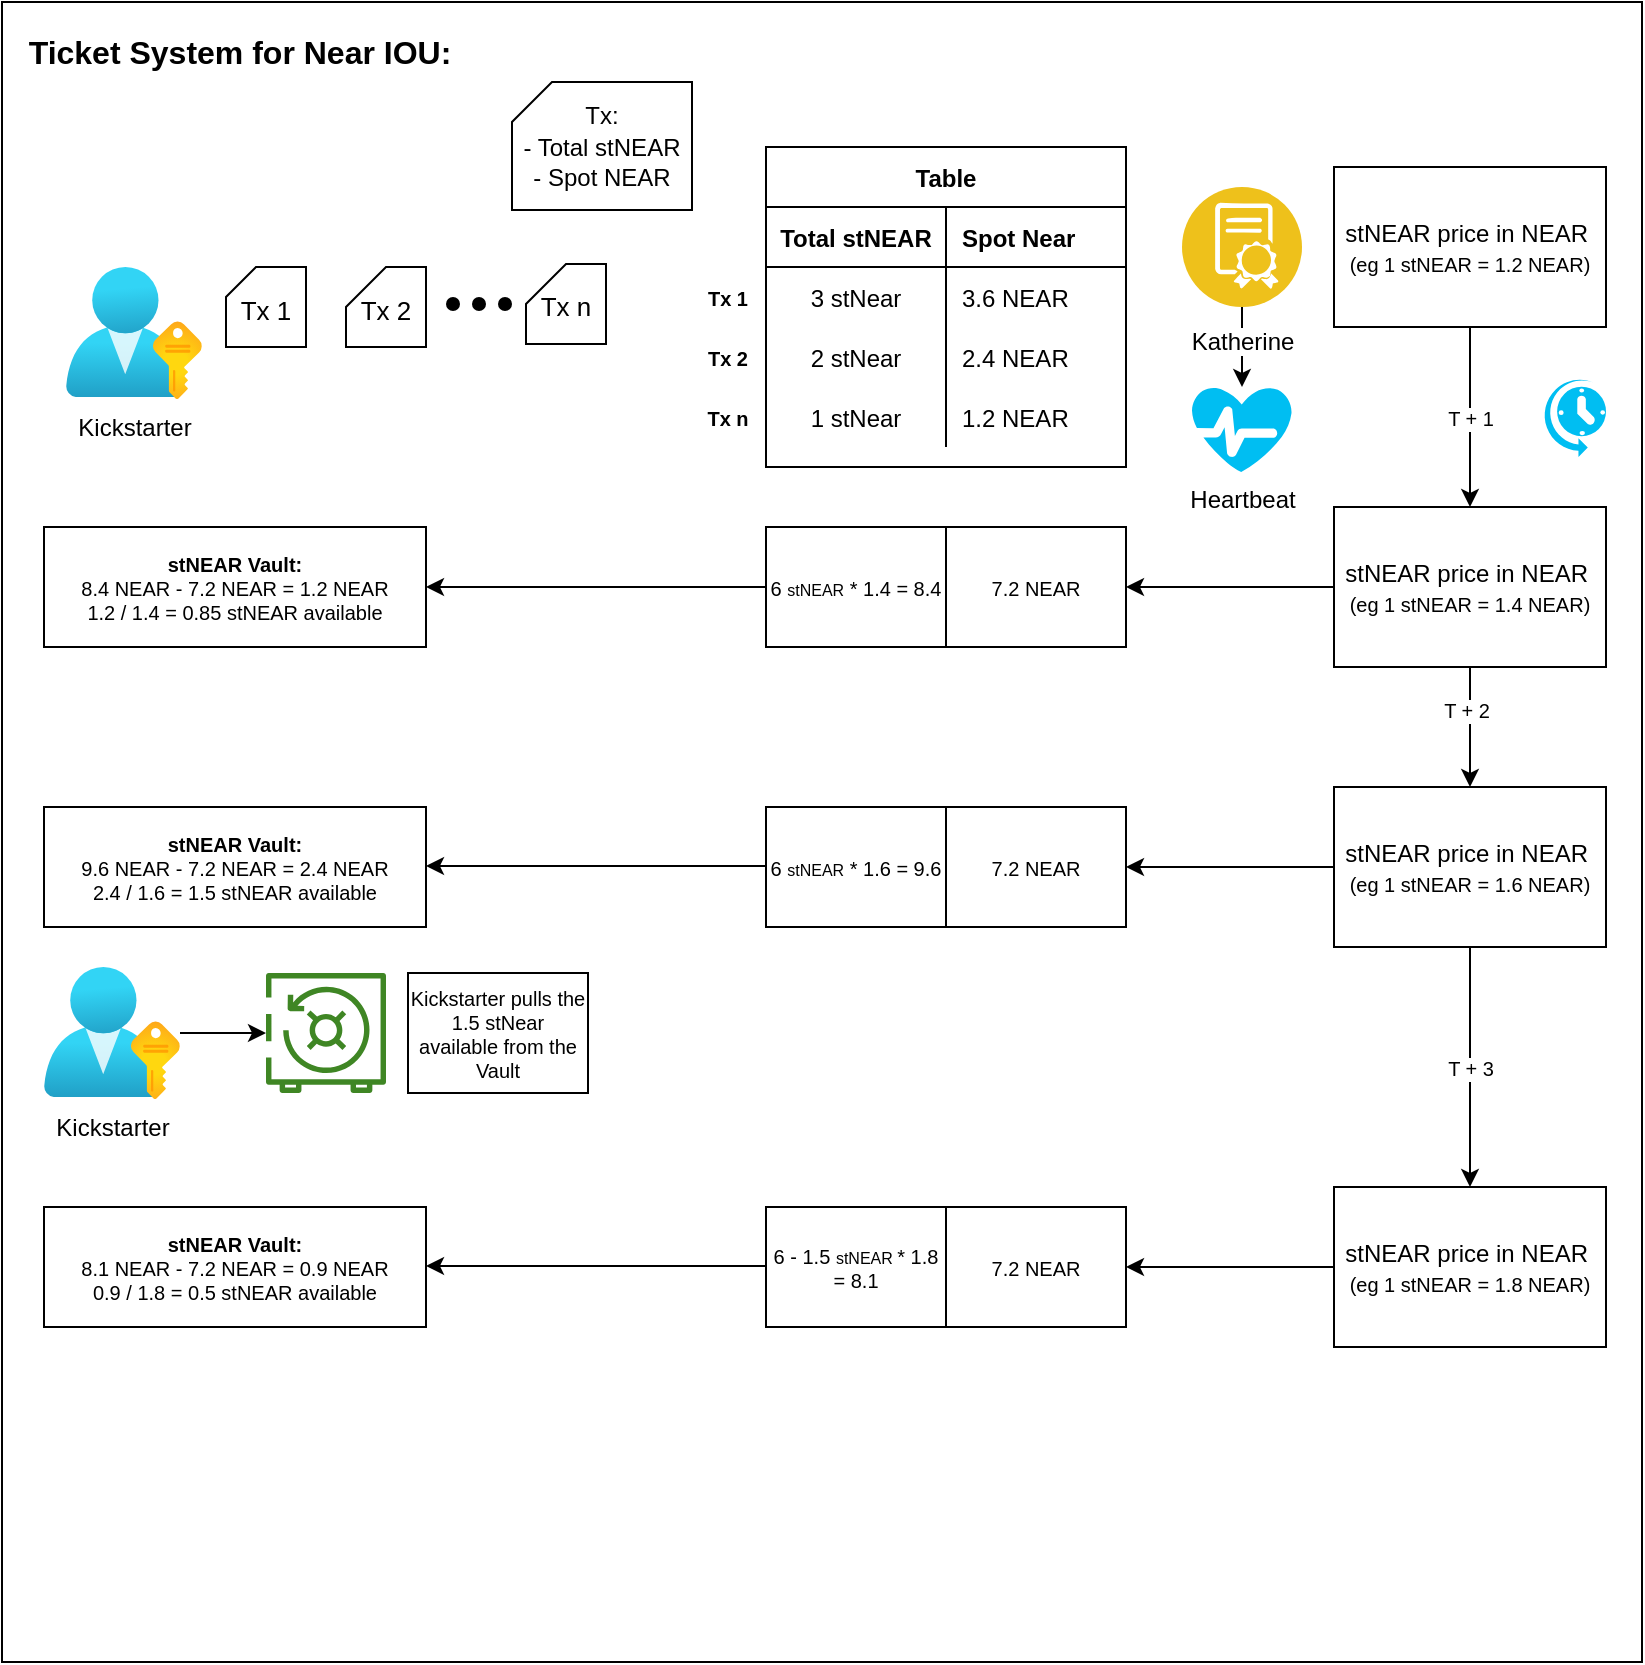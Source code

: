 <mxfile>
    <diagram id="XC00JsIuWT35b7Nw18Tt" name="Page-1">
        <mxGraphModel dx="1524" dy="1235" grid="1" gridSize="10" guides="1" tooltips="1" connect="1" arrows="1" fold="1" page="1" pageScale="1" pageWidth="850" pageHeight="1100" math="0" shadow="0">
            <root>
                <mxCell id="0"/>
                <mxCell id="1" parent="0"/>
                <mxCell id="113" value="" style="rounded=0;whiteSpace=wrap;html=1;fillColor=#FFFFFF;" vertex="1" parent="1">
                    <mxGeometry x="20" y="40" width="820" height="830" as="geometry"/>
                </mxCell>
                <mxCell id="57" value="&lt;font style=&quot;font-size: 16px&quot;&gt;&lt;b&gt;Ticket System for Near IOU:&lt;/b&gt;&lt;/font&gt;" style="text;html=1;strokeColor=none;fillColor=none;align=center;verticalAlign=middle;whiteSpace=wrap;rounded=0;fontColor=#000000;" vertex="1" parent="1">
                    <mxGeometry x="29" y="50" width="220" height="30" as="geometry"/>
                </mxCell>
                <mxCell id="58" value="&lt;font color=&quot;#000000&quot; style=&quot;background-color: rgb(255 , 255 , 255)&quot;&gt;Kickstarter&lt;/font&gt;" style="aspect=fixed;html=1;points=[];align=center;image;fontSize=12;image=img/lib/azure2/azure_stack/User_Subscriptions.svg;" vertex="1" parent="1">
                    <mxGeometry x="52" y="172.5" width="68" height="66" as="geometry"/>
                </mxCell>
                <mxCell id="59" value="&lt;font style=&quot;font-size: 13px&quot;&gt;Tx 1&lt;/font&gt;" style="shape=card;whiteSpace=wrap;html=1;fontSize=16;size=15;fontColor=#000000;labelBackgroundColor=none;labelBorderColor=none;fillColor=#FFFFFF;strokeColor=#000000;" vertex="1" parent="1">
                    <mxGeometry x="132" y="172.5" width="40" height="40" as="geometry"/>
                </mxCell>
                <mxCell id="60" value="&lt;font style=&quot;font-size: 13px&quot;&gt;Tx 2&lt;/font&gt;" style="shape=card;whiteSpace=wrap;html=1;fontSize=16;size=20;strokeColor=#000000;fillColor=#FFFFFF;fontColor=#000000;" vertex="1" parent="1">
                    <mxGeometry x="192" y="172.5" width="40" height="40" as="geometry"/>
                </mxCell>
                <mxCell id="61" value="&lt;font style=&quot;font-size: 13px&quot;&gt;Tx n&lt;/font&gt;" style="shape=card;whiteSpace=wrap;html=1;fontSize=16;size=20;fontColor=#000000;strokeColor=#000000;fillColor=#FFFFFF;" vertex="1" parent="1">
                    <mxGeometry x="282" y="171" width="40" height="40" as="geometry"/>
                </mxCell>
                <mxCell id="62" value="&lt;font style=&quot;font-size: 12px&quot;&gt;Tx:&lt;br&gt;- Total stNEAR&lt;br&gt;- Spot NEAR&lt;/font&gt;" style="shape=card;whiteSpace=wrap;html=1;fontSize=13;size=20;fillColor=#FFFFFF;strokeColor=#000000;fontColor=#000000;" vertex="1" parent="1">
                    <mxGeometry x="275" y="80" width="90" height="64" as="geometry"/>
                </mxCell>
                <mxCell id="112" value="" style="edgeStyle=none;html=1;fontColor=#000000;" edge="1" parent="1" source="63" target="79">
                    <mxGeometry relative="1" as="geometry"/>
                </mxCell>
                <mxCell id="63" value="&lt;font color=&quot;#000000&quot; style=&quot;background-color: rgb(255 , 255 , 255)&quot;&gt;Katherine&lt;/font&gt;" style="aspect=fixed;perimeter=ellipsePerimeter;html=1;align=center;shadow=0;dashed=0;fontColor=#FFFFFF;labelBackgroundColor=#ffffff;fontSize=12;spacingTop=3;image;image=img/lib/ibm/blockchain/smart_contract.svg;" vertex="1" parent="1">
                    <mxGeometry x="610" y="132.5" width="60" height="60" as="geometry"/>
                </mxCell>
                <mxCell id="64" value="&lt;span style=&quot;background-color: rgb(255 , 255 , 255)&quot;&gt;T + 1&lt;/span&gt;" style="edgeStyle=none;html=1;fontSize=10;fontColor=#000000;strokeColor=#000000;" edge="1" parent="1" source="65" target="90">
                    <mxGeometry relative="1" as="geometry"/>
                </mxCell>
                <mxCell id="65" value="stNEAR price in NEAR&amp;nbsp;&lt;br&gt;&lt;font style=&quot;font-size: 10px&quot;&gt;(&lt;font style=&quot;font-size: 10px&quot;&gt;eg 1 stNEAR = 1.2 NEAR&lt;/font&gt;)&lt;/font&gt;" style="whiteSpace=wrap;html=1;fontSize=12;fontColor=#000000;labelBackgroundColor=none;fillColor=#FFFFFF;strokeColor=#000000;" vertex="1" parent="1">
                    <mxGeometry x="686" y="122.5" width="136" height="80" as="geometry"/>
                </mxCell>
                <mxCell id="66" value="Table" style="shape=table;startSize=30;container=1;collapsible=1;childLayout=tableLayout;fixedRows=1;rowLines=0;fontStyle=1;align=center;resizeLast=1;fontSize=12;fontColor=#000000;labelBackgroundColor=none;fillColor=#FFFFFF;strokeColor=#000000;" vertex="1" parent="1">
                    <mxGeometry x="402" y="112.5" width="180" height="160" as="geometry">
                        <mxRectangle x="390" y="900" width="60" height="30" as="alternateBounds"/>
                    </mxGeometry>
                </mxCell>
                <mxCell id="67" value="" style="shape=partialRectangle;collapsible=0;dropTarget=0;pointerEvents=0;fillColor=none;top=0;left=0;bottom=1;right=0;points=[[0,0.5],[1,0.5]];portConstraint=eastwest;fontSize=12;fontColor=#FFFFFF;" vertex="1" parent="66">
                    <mxGeometry y="30" width="180" height="30" as="geometry"/>
                </mxCell>
                <mxCell id="68" value="Total stNEAR" style="shape=partialRectangle;connectable=0;fillColor=none;top=0;left=0;bottom=0;right=0;fontStyle=1;overflow=hidden;fontSize=12;fontColor=#000000;labelBackgroundColor=#FFFFFF;" vertex="1" parent="67">
                    <mxGeometry width="90" height="30" as="geometry">
                        <mxRectangle width="90" height="30" as="alternateBounds"/>
                    </mxGeometry>
                </mxCell>
                <mxCell id="69" value="Spot Near" style="shape=partialRectangle;connectable=0;fillColor=none;top=0;left=0;bottom=0;right=0;align=left;spacingLeft=6;fontStyle=1;overflow=hidden;fontSize=12;fontColor=#000000;labelBackgroundColor=#FFFFFF;" vertex="1" parent="67">
                    <mxGeometry x="90" width="90" height="30" as="geometry">
                        <mxRectangle width="90" height="30" as="alternateBounds"/>
                    </mxGeometry>
                </mxCell>
                <mxCell id="70" value="" style="shape=partialRectangle;collapsible=0;dropTarget=0;pointerEvents=0;fillColor=none;top=0;left=0;bottom=0;right=0;points=[[0,0.5],[1,0.5]];portConstraint=eastwest;fontSize=12;fontColor=#FFFFFF;" vertex="1" parent="66">
                    <mxGeometry y="60" width="180" height="30" as="geometry"/>
                </mxCell>
                <mxCell id="71" value="3 stNear" style="shape=partialRectangle;connectable=0;fillColor=none;top=0;left=0;bottom=0;right=0;editable=1;overflow=hidden;fontSize=12;fontColor=#000000;labelBackgroundColor=#FFFFFF;" vertex="1" parent="70">
                    <mxGeometry width="90" height="30" as="geometry">
                        <mxRectangle width="90" height="30" as="alternateBounds"/>
                    </mxGeometry>
                </mxCell>
                <mxCell id="72" value="3.6 NEAR" style="shape=partialRectangle;connectable=0;fillColor=none;top=0;left=0;bottom=0;right=0;align=left;spacingLeft=6;overflow=hidden;fontSize=12;fontColor=#000000;labelBackgroundColor=#FFFFFF;" vertex="1" parent="70">
                    <mxGeometry x="90" width="90" height="30" as="geometry">
                        <mxRectangle width="90" height="30" as="alternateBounds"/>
                    </mxGeometry>
                </mxCell>
                <mxCell id="73" value="" style="shape=partialRectangle;collapsible=0;dropTarget=0;pointerEvents=0;fillColor=none;top=0;left=0;bottom=0;right=0;points=[[0,0.5],[1,0.5]];portConstraint=eastwest;fontSize=12;fontColor=#FFFFFF;" vertex="1" parent="66">
                    <mxGeometry y="90" width="180" height="30" as="geometry"/>
                </mxCell>
                <mxCell id="74" value="2 stNear" style="shape=partialRectangle;connectable=0;fillColor=none;top=0;left=0;bottom=0;right=0;editable=1;overflow=hidden;fontSize=12;fontColor=#000000;labelBackgroundColor=#FFFFFF;" vertex="1" parent="73">
                    <mxGeometry width="90" height="30" as="geometry">
                        <mxRectangle width="90" height="30" as="alternateBounds"/>
                    </mxGeometry>
                </mxCell>
                <mxCell id="75" value="2.4 NEAR" style="shape=partialRectangle;connectable=0;fillColor=none;top=0;left=0;bottom=0;right=0;align=left;spacingLeft=6;overflow=hidden;fontSize=12;fontColor=#000000;labelBackgroundColor=#FFFFFF;" vertex="1" parent="73">
                    <mxGeometry x="90" width="90" height="30" as="geometry">
                        <mxRectangle width="90" height="30" as="alternateBounds"/>
                    </mxGeometry>
                </mxCell>
                <mxCell id="76" value="" style="shape=partialRectangle;collapsible=0;dropTarget=0;pointerEvents=0;fillColor=none;top=0;left=0;bottom=0;right=0;points=[[0,0.5],[1,0.5]];portConstraint=eastwest;fontSize=12;fontColor=#FFFFFF;" vertex="1" parent="66">
                    <mxGeometry y="120" width="180" height="30" as="geometry"/>
                </mxCell>
                <mxCell id="77" value="1 stNear" style="shape=partialRectangle;connectable=0;fillColor=none;top=0;left=0;bottom=0;right=0;editable=1;overflow=hidden;fontSize=12;fontColor=#000000;labelBackgroundColor=#FFFFFF;" vertex="1" parent="76">
                    <mxGeometry width="90" height="30" as="geometry">
                        <mxRectangle width="90" height="30" as="alternateBounds"/>
                    </mxGeometry>
                </mxCell>
                <mxCell id="78" value="1.2 NEAR" style="shape=partialRectangle;connectable=0;fillColor=none;top=0;left=0;bottom=0;right=0;align=left;spacingLeft=6;overflow=hidden;fontSize=12;fontColor=#000000;labelBackgroundColor=#FFFFFF;" vertex="1" parent="76">
                    <mxGeometry x="90" width="90" height="30" as="geometry">
                        <mxRectangle width="90" height="30" as="alternateBounds"/>
                    </mxGeometry>
                </mxCell>
                <mxCell id="79" value="&lt;font color=&quot;#000000&quot; style=&quot;background-color: rgb(255 , 255 , 255)&quot;&gt;Heartbeat&lt;/font&gt;" style="verticalLabelPosition=bottom;html=1;verticalAlign=top;align=center;strokeColor=none;fillColor=#00BEF2;shape=mxgraph.azure.health_monitoring;fontSize=12;fontColor=#FFFFFF;" vertex="1" parent="1">
                    <mxGeometry x="615" y="232.5" width="50" height="42.5" as="geometry"/>
                </mxCell>
                <mxCell id="80" value="" style="shape=ellipse;fillColor=#000000;strokeColor=none;html=1;sketch=0;fontSize=12;fontColor=#FFFFFF;" vertex="1" parent="1">
                    <mxGeometry x="242" y="187.5" width="7" height="7" as="geometry"/>
                </mxCell>
                <mxCell id="81" value="" style="shape=ellipse;fillColor=#000000;strokeColor=none;html=1;sketch=0;fontSize=12;fontColor=#FFFFFF;" vertex="1" parent="1">
                    <mxGeometry x="255" y="187.5" width="7" height="7" as="geometry"/>
                </mxCell>
                <mxCell id="82" value="" style="shape=ellipse;fillColor=#000000;strokeColor=none;html=1;sketch=0;fontSize=12;fontColor=#FFFFFF;" vertex="1" parent="1">
                    <mxGeometry x="268" y="187.5" width="7" height="7" as="geometry"/>
                </mxCell>
                <mxCell id="83" value="Tx 1" style="text;html=1;strokeColor=none;fillColor=none;align=center;verticalAlign=middle;whiteSpace=wrap;rounded=0;fontSize=10;fontColor=#000000;fontStyle=1" vertex="1" parent="1">
                    <mxGeometry x="353" y="172.5" width="60" height="30" as="geometry"/>
                </mxCell>
                <mxCell id="84" value="Tx 2" style="text;html=1;strokeColor=none;fillColor=none;align=center;verticalAlign=middle;whiteSpace=wrap;rounded=0;fontSize=10;fontColor=#000000;fontStyle=1" vertex="1" parent="1">
                    <mxGeometry x="353" y="202.5" width="60" height="30" as="geometry"/>
                </mxCell>
                <mxCell id="85" value="Tx n" style="text;html=1;strokeColor=none;fillColor=none;align=center;verticalAlign=middle;whiteSpace=wrap;rounded=0;fontSize=10;fontColor=#000000;fontStyle=1" vertex="1" parent="1">
                    <mxGeometry x="353" y="232.5" width="60" height="30" as="geometry"/>
                </mxCell>
                <mxCell id="86" value="" style="verticalLabelPosition=bottom;html=1;verticalAlign=top;align=center;strokeColor=none;fillColor=#00BEF2;shape=mxgraph.azure.scheduler;pointerEvents=1;fontSize=10;fontColor=#FFFFFF;" vertex="1" parent="1">
                    <mxGeometry x="790" y="227.5" width="32" height="40" as="geometry"/>
                </mxCell>
                <mxCell id="87" value="" style="edgeStyle=none;html=1;fontSize=8;fontColor=#FFFFFF;strokeColor=#000000;" edge="1" parent="1" source="90" target="93">
                    <mxGeometry relative="1" as="geometry"/>
                </mxCell>
                <mxCell id="88" value="" style="edgeStyle=none;html=1;fontSize=8;fontColor=#FFFFFF;strokeColor=#000000;" edge="1" parent="1" source="90" target="97">
                    <mxGeometry relative="1" as="geometry"/>
                </mxCell>
                <mxCell id="89" value="&lt;font style=&quot;font-size: 10px ; background-color: rgb(255 , 255 , 255)&quot;&gt;T + 2&lt;/font&gt;" style="edgeLabel;html=1;align=center;verticalAlign=middle;resizable=0;points=[];fontSize=8;fontColor=#000000;" vertex="1" connectable="0" parent="88">
                    <mxGeometry x="-0.296" y="-2" relative="1" as="geometry">
                        <mxPoint as="offset"/>
                    </mxGeometry>
                </mxCell>
                <mxCell id="90" value="stNEAR price in NEAR&amp;nbsp;&lt;br&gt;&lt;font style=&quot;font-size: 10px&quot;&gt;(&lt;font style=&quot;font-size: 10px&quot;&gt;eg 1 stNEAR = 1.4 NEAR&lt;/font&gt;)&lt;/font&gt;" style="whiteSpace=wrap;html=1;fontSize=12;fontColor=#000000;labelBackgroundColor=#FFFFFF;fillColor=#FFFFFF;strokeColor=#000000;" vertex="1" parent="1">
                    <mxGeometry x="686" y="292.5" width="136" height="80" as="geometry"/>
                </mxCell>
                <mxCell id="91" value="" style="edgeStyle=none;html=1;fontSize=8;fontColor=#FFFFFF;strokeColor=#000000;" edge="1" parent="1" source="92" target="94">
                    <mxGeometry relative="1" as="geometry"/>
                </mxCell>
                <mxCell id="92" value="6 &lt;font style=&quot;font-size: 8px&quot;&gt;stNEAR&lt;/font&gt; * 1.4 = 8.4" style="rounded=0;whiteSpace=wrap;html=1;fontSize=10;fontColor=#000000;fillColor=#FFFFFF;labelBackgroundColor=#FFFFFF;labelBorderColor=none;strokeColor=#000000;" vertex="1" parent="1">
                    <mxGeometry x="402" y="302.5" width="90" height="60" as="geometry"/>
                </mxCell>
                <mxCell id="93" value="7.2 NEAR" style="rounded=0;whiteSpace=wrap;html=1;fontSize=10;fontColor=#000000;fillColor=#FFFFFF;labelBackgroundColor=#FFFFFF;strokeColor=#000000;" vertex="1" parent="1">
                    <mxGeometry x="492" y="302.5" width="90" height="60" as="geometry"/>
                </mxCell>
                <mxCell id="94" value="&lt;b&gt;stNEAR Vault:&lt;/b&gt;&lt;br&gt;8.4 NEAR - 7.2 NEAR = 1.2 NEAR&lt;br&gt;1.2 / 1.4 = 0.85 stNEAR available" style="rounded=0;whiteSpace=wrap;html=1;fontSize=10;fontColor=#000000;fillColor=#FFFFFF;labelBackgroundColor=#FFFFFF;strokeColor=#000000;" vertex="1" parent="1">
                    <mxGeometry x="41" y="302.5" width="191" height="60" as="geometry"/>
                </mxCell>
                <mxCell id="95" value="" style="edgeStyle=none;html=1;fontSize=10;fontColor=#FFFFFF;strokeColor=#000000;" edge="1" parent="1" source="97" target="100">
                    <mxGeometry relative="1" as="geometry"/>
                </mxCell>
                <mxCell id="96" value="&lt;span style=&quot;background-color: rgb(255 , 255 , 255)&quot;&gt;T + 3&lt;/span&gt;" style="edgeStyle=none;html=1;fontSize=10;fontColor=#000000;strokeColor=#000000;" edge="1" parent="1" source="97" target="107">
                    <mxGeometry relative="1" as="geometry"/>
                </mxCell>
                <mxCell id="97" value="stNEAR price in NEAR&amp;nbsp;&lt;br&gt;&lt;font style=&quot;font-size: 10px&quot;&gt;(&lt;font style=&quot;font-size: 10px&quot;&gt;eg 1 stNEAR = 1.6 NEAR&lt;/font&gt;)&lt;/font&gt;" style="whiteSpace=wrap;html=1;fontSize=12;fontColor=#000000;labelBackgroundColor=#FFFFFF;fillColor=#FFFFFF;strokeColor=#000000;" vertex="1" parent="1">
                    <mxGeometry x="686" y="432.5" width="136" height="80" as="geometry"/>
                </mxCell>
                <mxCell id="98" value="&lt;b&gt;stNEAR Vault:&lt;/b&gt;&lt;br&gt;9.6 NEAR - 7.2 NEAR = 2.4 NEAR&lt;br&gt;2.4 / 1.6 = 1.5 stNEAR available" style="rounded=0;whiteSpace=wrap;html=1;fontSize=10;fontColor=#000000;fillColor=#FFFFFF;labelBackgroundColor=#FFFFFF;strokeColor=#000000;" vertex="1" parent="1">
                    <mxGeometry x="41" y="442.5" width="191" height="60" as="geometry"/>
                </mxCell>
                <mxCell id="99" value="6 &lt;font style=&quot;font-size: 8px&quot;&gt;stNEAR&lt;/font&gt; * 1.6 = 9.6" style="rounded=0;whiteSpace=wrap;html=1;fontSize=10;fontColor=#000000;fillColor=#FFFFFF;labelBackgroundColor=#FFFFFF;labelBorderColor=none;strokeColor=#000000;" vertex="1" parent="1">
                    <mxGeometry x="402" y="442.5" width="90" height="60" as="geometry"/>
                </mxCell>
                <mxCell id="100" value="7.2 NEAR" style="rounded=0;fontSize=10;fontColor=#000000;fillColor=#FFFFFF;whiteSpace=wrap;html=1;labelBackgroundColor=#FFFFFF;strokeColor=#000000;" vertex="1" parent="1">
                    <mxGeometry x="492" y="442.5" width="90" height="60" as="geometry"/>
                </mxCell>
                <mxCell id="101" value="" style="edgeStyle=none;html=1;fontSize=8;fontColor=#FFFFFF;strokeColor=#000000;" edge="1" parent="1">
                    <mxGeometry relative="1" as="geometry">
                        <mxPoint x="402" y="471.97" as="sourcePoint"/>
                        <mxPoint x="232" y="471.97" as="targetPoint"/>
                    </mxGeometry>
                </mxCell>
                <mxCell id="102" value="" style="edgeStyle=none;html=1;fontSize=10;fontColor=#FFFFFF;strokeColor=#000000;" edge="1" parent="1" source="103" target="104">
                    <mxGeometry relative="1" as="geometry"/>
                </mxCell>
                <mxCell id="103" value="&lt;font color=&quot;#000000&quot; style=&quot;background-color: rgb(255 , 255 , 255)&quot;&gt;Kickstarter&lt;/font&gt;" style="aspect=fixed;html=1;points=[];align=center;image;fontSize=12;image=img/lib/azure2/azure_stack/User_Subscriptions.svg;" vertex="1" parent="1">
                    <mxGeometry x="41" y="522.5" width="68" height="66" as="geometry"/>
                </mxCell>
                <mxCell id="104" value="" style="sketch=0;outlineConnect=0;fontColor=#232F3E;gradientColor=none;fillColor=#3F8624;strokeColor=none;dashed=0;verticalLabelPosition=bottom;verticalAlign=top;align=center;html=1;fontSize=12;fontStyle=0;aspect=fixed;pointerEvents=1;shape=mxgraph.aws4.backup_vault;" vertex="1" parent="1">
                    <mxGeometry x="152" y="525.5" width="60" height="60" as="geometry"/>
                </mxCell>
                <mxCell id="105" value="Kickstarter pulls the 1.5 stNear available from the Vault" style="rounded=0;whiteSpace=wrap;html=1;fontSize=10;fontColor=#000000;fillColor=#FFFFFF;labelBackgroundColor=#FFFFFF;strokeColor=#000000;" vertex="1" parent="1">
                    <mxGeometry x="223" y="525.5" width="90" height="60" as="geometry"/>
                </mxCell>
                <mxCell id="106" value="" style="edgeStyle=none;html=1;fontSize=10;fontColor=#000000;labelBackgroundColor=none;strokeColor=#000000;" edge="1" parent="1" source="107" target="110">
                    <mxGeometry relative="1" as="geometry"/>
                </mxCell>
                <mxCell id="107" value="stNEAR price in NEAR&amp;nbsp;&lt;br&gt;&lt;font style=&quot;font-size: 10px&quot;&gt;(&lt;font style=&quot;font-size: 10px&quot;&gt;eg 1 stNEAR = 1.8 NEAR&lt;/font&gt;)&lt;/font&gt;" style="whiteSpace=wrap;html=1;fontSize=12;fontColor=#000000;labelBackgroundColor=none;fillColor=#FFFFFF;strokeColor=#000000;" vertex="1" parent="1">
                    <mxGeometry x="686" y="632.5" width="136" height="80" as="geometry"/>
                </mxCell>
                <mxCell id="108" value="&lt;b&gt;stNEAR Vault:&lt;/b&gt;&lt;br&gt;8.1 NEAR - 7.2 NEAR = 0.9 NEAR&lt;br&gt;0.9 / 1.8 = 0.5 stNEAR available" style="rounded=0;whiteSpace=wrap;html=1;fontSize=10;fontColor=#000000;fillColor=#FFFFFF;labelBackgroundColor=#FFFFFF;strokeColor=#000000;" vertex="1" parent="1">
                    <mxGeometry x="41" y="642.5" width="191" height="60" as="geometry"/>
                </mxCell>
                <mxCell id="109" value="6 - 1.5&amp;nbsp;&lt;font style=&quot;font-size: 8px&quot;&gt;stNEAR&amp;nbsp;&lt;/font&gt;* 1.8 = 8.1" style="rounded=0;whiteSpace=wrap;html=1;fontSize=10;fontColor=#000000;fillColor=#FFFFFF;labelBackgroundColor=#FFFFFF;strokeColor=#000000;" vertex="1" parent="1">
                    <mxGeometry x="402" y="642.5" width="90" height="60" as="geometry"/>
                </mxCell>
                <mxCell id="110" value="7.2 NEAR" style="rounded=0;whiteSpace=wrap;html=1;fontSize=10;fontColor=#000000;fillColor=#FFFFFF;labelBackgroundColor=none;strokeColor=#000000;" vertex="1" parent="1">
                    <mxGeometry x="492" y="642.5" width="90" height="60" as="geometry"/>
                </mxCell>
                <mxCell id="111" value="" style="edgeStyle=none;html=1;fontSize=8;fontColor=#FFFFFF;strokeColor=#000000;" edge="1" parent="1">
                    <mxGeometry relative="1" as="geometry">
                        <mxPoint x="402" y="671.97" as="sourcePoint"/>
                        <mxPoint x="232" y="671.97" as="targetPoint"/>
                    </mxGeometry>
                </mxCell>
            </root>
        </mxGraphModel>
    </diagram>
</mxfile>